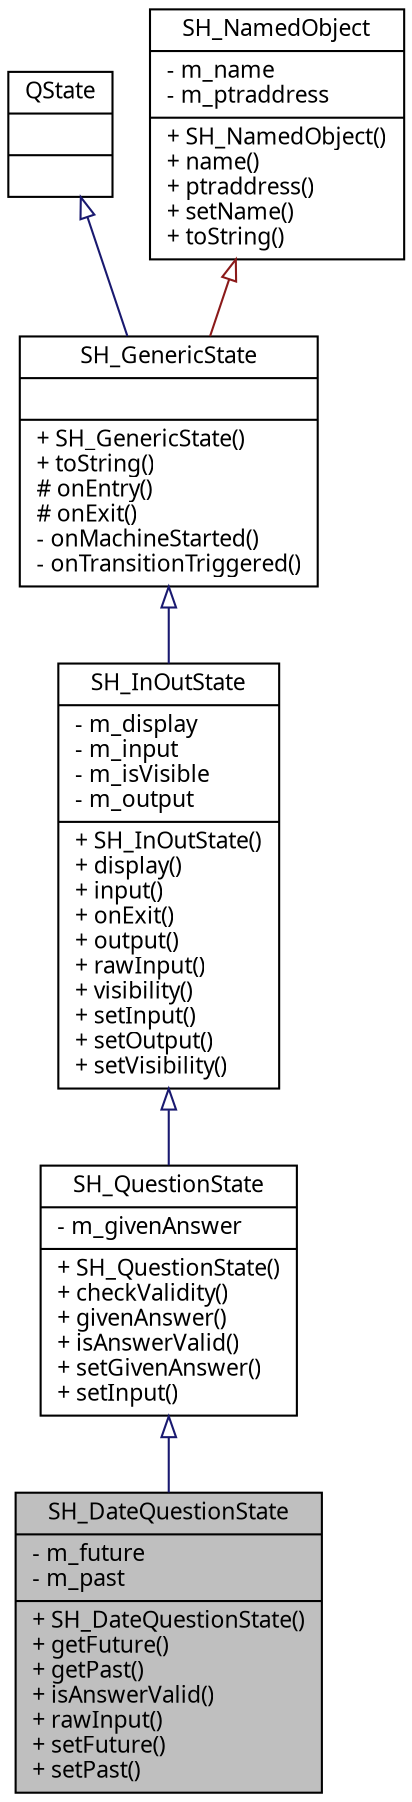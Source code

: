 digraph "SH_DateQuestionState"
{
 // INTERACTIVE_SVG=YES
  bgcolor="transparent";
  edge [fontname="Verdana",fontsize="11",labelfontname="Verdana",labelfontsize="11"];
  node [fontname="Verdana",fontsize="11",shape=record];
  Node1 [label="{SH_DateQuestionState\n|- m_future\l- m_past\l|+ SH_DateQuestionState()\l+ getFuture()\l+ getPast()\l+ isAnswerValid()\l+ rawInput()\l+ setFuture()\l+ setPast()\l}",height=0.2,width=0.4,color="black", fillcolor="grey75", style="filled" fontcolor="black"];
  Node2 -> Node1 [dir="back",color="midnightblue",fontsize="11",style="solid",arrowtail="onormal",fontname="Verdana"];
  Node2 [label="{SH_QuestionState\n|- m_givenAnswer\l|+ SH_QuestionState()\l+ checkValidity()\l+ givenAnswer()\l+ isAnswerValid()\l+ setGivenAnswer()\l+ setInput()\l}",height=0.2,width=0.4,color="black",URL="$classSH__QuestionState.html"];
  Node3 -> Node2 [dir="back",color="midnightblue",fontsize="11",style="solid",arrowtail="onormal",fontname="Verdana"];
  Node3 [label="{SH_InOutState\n|- m_display\l- m_input\l- m_isVisible\l- m_output\l|+ SH_InOutState()\l+ display()\l+ input()\l+ onExit()\l+ output()\l+ rawInput()\l+ visibility()\l+ setInput()\l+ setOutput()\l+ setVisibility()\l}",height=0.2,width=0.4,color="black",URL="$classSH__InOutState.html"];
  Node4 -> Node3 [dir="back",color="midnightblue",fontsize="11",style="solid",arrowtail="onormal",fontname="Verdana"];
  Node4 [label="{SH_GenericState\n||+ SH_GenericState()\l+ toString()\l# onEntry()\l# onExit()\l- onMachineStarted()\l- onTransitionTriggered()\l}",height=0.2,width=0.4,color="black",URL="$classSH__GenericState.html"];
  Node5 -> Node4 [dir="back",color="midnightblue",fontsize="11",style="solid",arrowtail="onormal",fontname="Verdana"];
  Node5 [label="{QState\n||}",height=0.2,width=0.4,color="black",URL="$classQState.html"];
  Node6 -> Node4 [dir="back",color="firebrick4",fontsize="11",style="solid",arrowtail="onormal",fontname="Verdana"];
  Node6 [label="{SH_NamedObject\n|- m_name\l- m_ptraddress\l|+ SH_NamedObject()\l+ name()\l+ ptraddress()\l+ setName()\l+ toString()\l}",height=0.2,width=0.4,color="black",URL="$classSH__NamedObject.html"];
}
